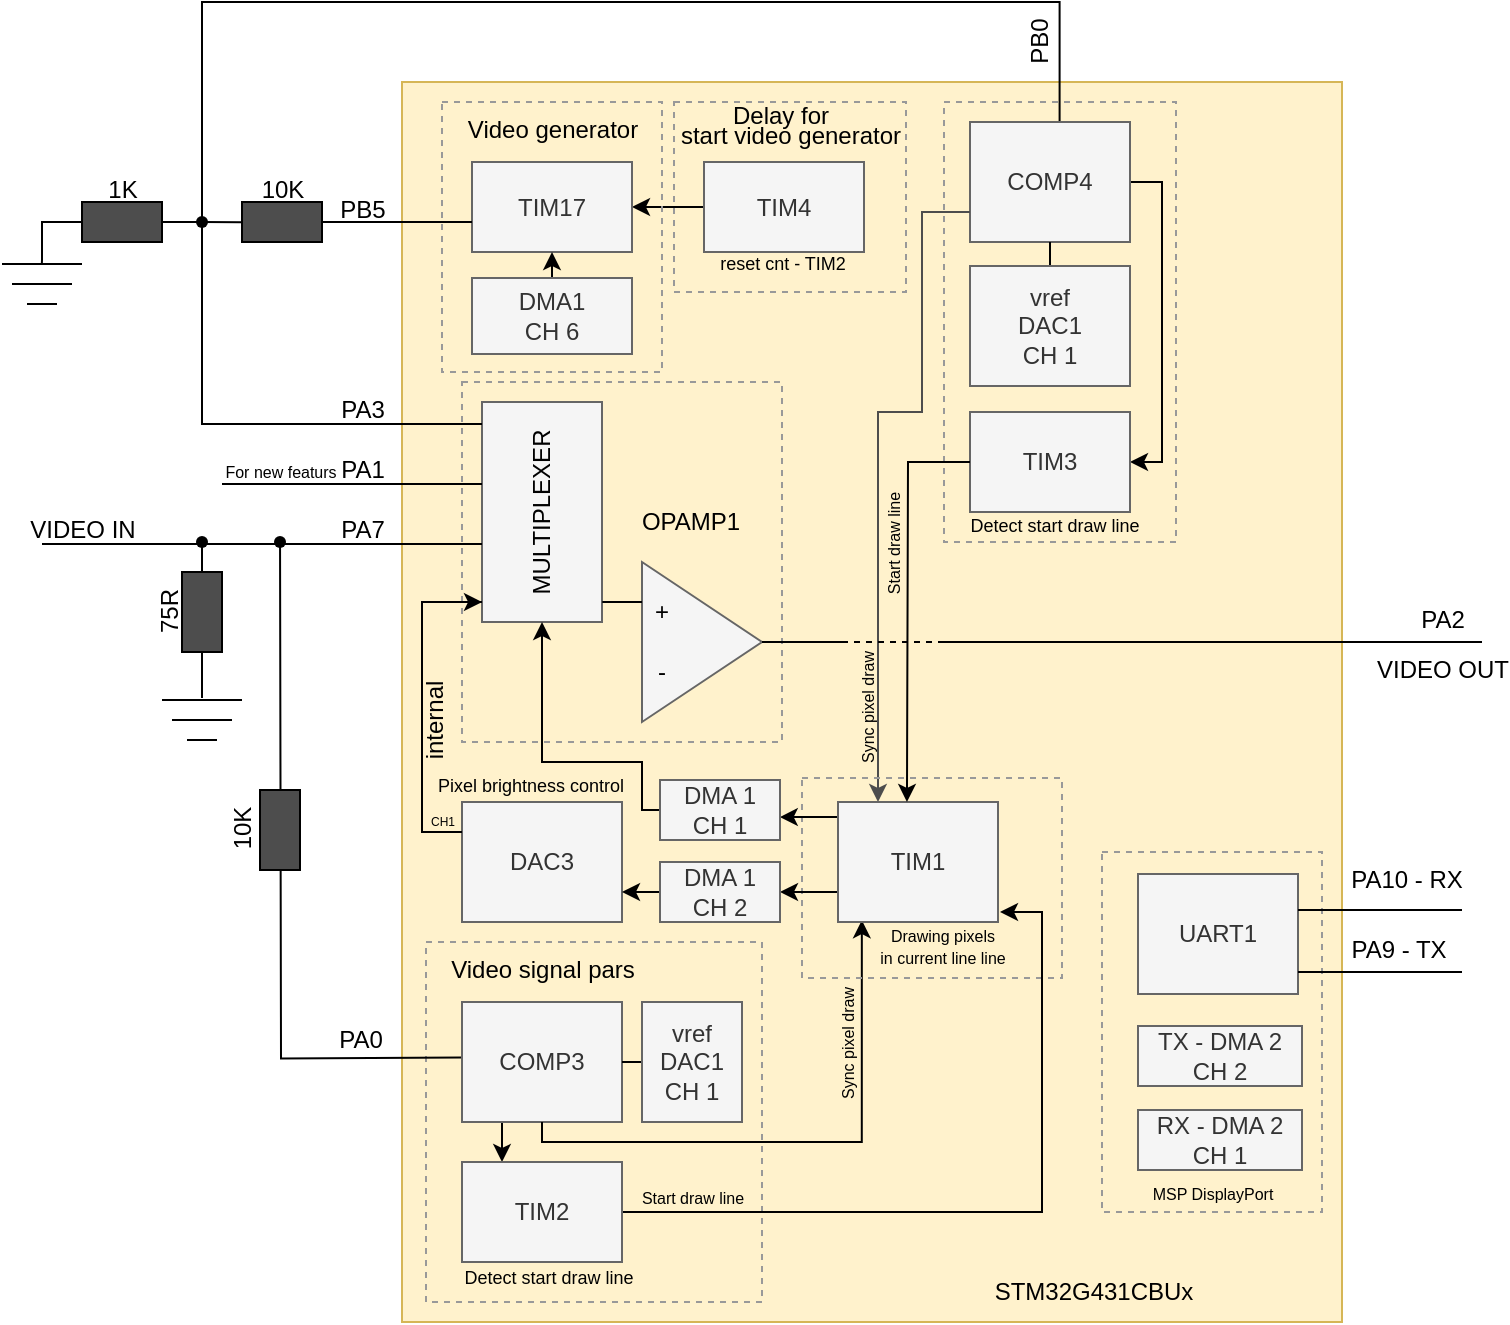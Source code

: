 <mxfile version="27.0.5">
  <diagram name="Сторінка-1" id="_eEN4EX3UfYcgiEHpWO1">
    <mxGraphModel dx="1454" dy="990" grid="1" gridSize="10" guides="1" tooltips="1" connect="1" arrows="1" fold="1" page="1" pageScale="1" pageWidth="827" pageHeight="1169" background="#FFFFFF" math="0" shadow="0">
      <root>
        <mxCell id="0" />
        <mxCell id="1" parent="0" />
        <mxCell id="09FXHkTCo6JHGrru7qtD-1" value="" style="rounded=0;whiteSpace=wrap;html=1;fillColor=#fff2cc;strokeColor=#d6b656;" parent="1" vertex="1">
          <mxGeometry x="250" y="295" width="470" height="620" as="geometry" />
        </mxCell>
        <mxCell id="09FXHkTCo6JHGrru7qtD-2" value="&lt;font style=&quot;color: rgb(0, 0, 0);&quot;&gt;STM32G431CBUx&lt;/font&gt;" style="text;html=1;align=center;verticalAlign=middle;whiteSpace=wrap;rounded=0;" parent="1" vertex="1">
          <mxGeometry x="566" y="885" width="60" height="30" as="geometry" />
        </mxCell>
        <mxCell id="09FXHkTCo6JHGrru7qtD-7" value="" style="rounded=0;whiteSpace=wrap;html=1;fillColor=none;strokeColor=#999999;dashed=1;" parent="1" vertex="1">
          <mxGeometry x="280" y="445" width="160" height="180" as="geometry" />
        </mxCell>
        <mxCell id="09FXHkTCo6JHGrru7qtD-4" value="" style="rounded=0;whiteSpace=wrap;html=1;fillColor=#f5f5f5;fontColor=#333333;strokeColor=#666666;" parent="1" vertex="1">
          <mxGeometry x="290" y="455" width="60" height="110" as="geometry" />
        </mxCell>
        <mxCell id="09FXHkTCo6JHGrru7qtD-5" value="" style="triangle;whiteSpace=wrap;html=1;fillColor=#f5f5f5;fontColor=#333333;strokeColor=#666666;" parent="1" vertex="1">
          <mxGeometry x="370" y="535" width="60" height="80" as="geometry" />
        </mxCell>
        <mxCell id="09FXHkTCo6JHGrru7qtD-8" value="&lt;font style=&quot;color: rgb(0, 0, 0);&quot;&gt;+&lt;/font&gt;" style="text;html=1;align=center;verticalAlign=middle;whiteSpace=wrap;rounded=0;" parent="1" vertex="1">
          <mxGeometry x="350" y="545" width="60" height="30" as="geometry" />
        </mxCell>
        <mxCell id="09FXHkTCo6JHGrru7qtD-6" value="&lt;font style=&quot;color: rgb(0, 0, 0);&quot;&gt;MULTIPLEXER&lt;/font&gt;" style="text;html=1;align=center;verticalAlign=middle;whiteSpace=wrap;rounded=0;rotation=-90;" parent="1" vertex="1">
          <mxGeometry x="290" y="495" width="60" height="30" as="geometry" />
        </mxCell>
        <mxCell id="09FXHkTCo6JHGrru7qtD-9" value="&lt;font style=&quot;color: rgb(0, 0, 0);&quot;&gt;-&lt;/font&gt;" style="text;html=1;align=center;verticalAlign=middle;whiteSpace=wrap;rounded=0;" parent="1" vertex="1">
          <mxGeometry x="350" y="575" width="60" height="30" as="geometry" />
        </mxCell>
        <mxCell id="09FXHkTCo6JHGrru7qtD-10" value="" style="endArrow=none;html=1;rounded=0;strokeColor=#000000;exitX=0.002;exitY=0.333;exitDx=0;exitDy=0;entryX=0;entryY=0.25;entryDx=0;entryDy=0;exitPerimeter=0;" parent="1" source="09FXHkTCo6JHGrru7qtD-8" target="09FXHkTCo6JHGrru7qtD-5" edge="1">
          <mxGeometry width="50" height="50" relative="1" as="geometry">
            <mxPoint x="500" y="545" as="sourcePoint" />
            <mxPoint x="550" y="495" as="targetPoint" />
          </mxGeometry>
        </mxCell>
        <mxCell id="09FXHkTCo6JHGrru7qtD-15" value="" style="line;strokeWidth=1;html=1;fillColor=#000000;strokeColor=#000000;" parent="1" vertex="1">
          <mxGeometry x="520" y="570" width="270" height="10" as="geometry" />
        </mxCell>
        <mxCell id="09FXHkTCo6JHGrru7qtD-16" value="&lt;font style=&quot;color: rgb(0, 0, 0); font-weight: normal; font-size: 12px;&quot;&gt;PA2&lt;/font&gt;" style="text;strokeColor=none;fillColor=none;html=1;fontSize=24;fontStyle=1;verticalAlign=middle;align=center;" parent="1" vertex="1">
          <mxGeometry x="750" y="550" width="40" height="20" as="geometry" />
        </mxCell>
        <mxCell id="09FXHkTCo6JHGrru7qtD-19" value="" style="line;strokeWidth=1;html=1;fillColor=#000000;strokeColor=#000000;" parent="1" vertex="1">
          <mxGeometry x="220" y="465" width="70" height="2" as="geometry" />
        </mxCell>
        <mxCell id="09FXHkTCo6JHGrru7qtD-20" value="" style="line;strokeWidth=1;html=1;fillColor=#000000;strokeColor=#000000;" parent="1" vertex="1">
          <mxGeometry x="70" y="525" width="220" height="2" as="geometry" />
        </mxCell>
        <mxCell id="09FXHkTCo6JHGrru7qtD-21" value="" style="line;strokeWidth=1;html=1;fillColor=#000000;strokeColor=#000000;" parent="1" vertex="1">
          <mxGeometry x="160" y="495" width="130" height="2" as="geometry" />
        </mxCell>
        <mxCell id="09FXHkTCo6JHGrru7qtD-22" value="" style="line;strokeWidth=1;html=1;fillColor=#000000;strokeColor=#000000;" parent="1" vertex="1">
          <mxGeometry x="260" y="554" width="30" height="2" as="geometry" />
        </mxCell>
        <mxCell id="09FXHkTCo6JHGrru7qtD-24" value="&lt;font style=&quot;color: rgb(0, 0, 0); font-weight: normal; font-size: 12px;&quot;&gt;PA3&lt;/font&gt;" style="text;strokeColor=none;fillColor=none;html=1;fontSize=24;fontStyle=1;verticalAlign=middle;align=center;" parent="1" vertex="1">
          <mxGeometry x="210" y="445" width="40" height="20" as="geometry" />
        </mxCell>
        <mxCell id="09FXHkTCo6JHGrru7qtD-25" value="&lt;font style=&quot;color: rgb(0, 0, 0); font-weight: normal; font-size: 12px;&quot;&gt;PA1&lt;/font&gt;" style="text;strokeColor=none;fillColor=none;html=1;fontSize=24;fontStyle=1;verticalAlign=middle;align=center;" parent="1" vertex="1">
          <mxGeometry x="210" y="475" width="40" height="20" as="geometry" />
        </mxCell>
        <mxCell id="09FXHkTCo6JHGrru7qtD-26" value="&lt;font style=&quot;color: rgb(0, 0, 0); font-weight: normal; font-size: 12px;&quot;&gt;PA7&lt;/font&gt;" style="text;strokeColor=none;fillColor=none;html=1;fontSize=24;fontStyle=1;verticalAlign=middle;align=center;" parent="1" vertex="1">
          <mxGeometry x="210" y="505" width="40" height="20" as="geometry" />
        </mxCell>
        <mxCell id="09FXHkTCo6JHGrru7qtD-29" value="DAC3" style="rounded=0;whiteSpace=wrap;html=1;fillColor=#f5f5f5;fontColor=#333333;strokeColor=#666666;" parent="1" vertex="1">
          <mxGeometry x="280" y="655" width="80" height="60" as="geometry" />
        </mxCell>
        <mxCell id="09FXHkTCo6JHGrru7qtD-30" style="edgeStyle=orthogonalEdgeStyle;rounded=0;orthogonalLoop=1;jettySize=auto;html=1;exitX=0;exitY=0.25;exitDx=0;exitDy=0;entryX=1;entryY=0.5;entryDx=0;entryDy=0;entryPerimeter=0;strokeColor=#000000;" parent="1" source="09FXHkTCo6JHGrru7qtD-29" target="09FXHkTCo6JHGrru7qtD-22" edge="1">
          <mxGeometry relative="1" as="geometry">
            <Array as="points">
              <mxPoint x="260" y="670" />
              <mxPoint x="260" y="555" />
            </Array>
          </mxGeometry>
        </mxCell>
        <mxCell id="09FXHkTCo6JHGrru7qtD-31" value="&lt;font color=&quot;#000000&quot;&gt;&lt;span style=&quot;font-size: 12px; font-weight: 400;&quot;&gt;internal&lt;/span&gt;&lt;/font&gt;" style="text;strokeColor=none;fillColor=none;html=1;fontSize=24;fontStyle=1;verticalAlign=middle;align=center;rotation=270;" parent="1" vertex="1">
          <mxGeometry x="245" y="600" width="35" height="30" as="geometry" />
        </mxCell>
        <mxCell id="09FXHkTCo6JHGrru7qtD-33" style="edgeStyle=orthogonalEdgeStyle;rounded=0;orthogonalLoop=1;jettySize=auto;html=1;strokeColor=#000000;entryX=1;entryY=0.5;entryDx=0;entryDy=0;entryPerimeter=0;endArrow=none;startFill=0;" parent="1" source="09FXHkTCo6JHGrru7qtD-70" target="09FXHkTCo6JHGrru7qtD-19" edge="1">
          <mxGeometry relative="1" as="geometry">
            <mxPoint x="200" y="455" as="targetPoint" />
            <Array as="points">
              <mxPoint x="150" y="365" />
              <mxPoint x="150" y="466" />
            </Array>
          </mxGeometry>
        </mxCell>
        <mxCell id="09FXHkTCo6JHGrru7qtD-82" style="edgeStyle=orthogonalEdgeStyle;rounded=0;orthogonalLoop=1;jettySize=auto;html=1;entryX=0;entryY=0.5;entryDx=0;entryDy=0;endArrow=none;startFill=1;startArrow=classic;strokeColor=#000000;" parent="1" source="09FXHkTCo6JHGrru7qtD-32" target="09FXHkTCo6JHGrru7qtD-76" edge="1">
          <mxGeometry relative="1" as="geometry" />
        </mxCell>
        <mxCell id="09FXHkTCo6JHGrru7qtD-47" value="" style="rounded=0;whiteSpace=wrap;html=1;fillColor=none;strokeColor=#999999;dashed=1;" parent="1" vertex="1">
          <mxGeometry x="270" y="305" width="110" height="135" as="geometry" />
        </mxCell>
        <mxCell id="09FXHkTCo6JHGrru7qtD-32" value="TIM17" style="rounded=0;whiteSpace=wrap;html=1;fillColor=#f5f5f5;fontColor=#333333;strokeColor=#666666;" parent="1" vertex="1">
          <mxGeometry x="285" y="335" width="80" height="45" as="geometry" />
        </mxCell>
        <mxCell id="09FXHkTCo6JHGrru7qtD-40" style="edgeStyle=orthogonalEdgeStyle;rounded=0;orthogonalLoop=1;jettySize=auto;html=1;exitX=0.5;exitY=0;exitDx=0;exitDy=0;strokeColor=#000000;endArrow=none;startFill=0;" parent="1" source="09FXHkTCo6JHGrru7qtD-34" edge="1">
          <mxGeometry relative="1" as="geometry">
            <mxPoint x="170" y="365.143" as="targetPoint" />
          </mxGeometry>
        </mxCell>
        <mxCell id="09FXHkTCo6JHGrru7qtD-42" style="edgeStyle=orthogonalEdgeStyle;rounded=0;orthogonalLoop=1;jettySize=auto;html=1;exitX=0.5;exitY=1;exitDx=0;exitDy=0;strokeColor=#000000;endArrow=none;startFill=0;entryX=0.498;entryY=0.429;entryDx=0;entryDy=0;entryPerimeter=0;" parent="1" source="09FXHkTCo6JHGrru7qtD-34" target="09FXHkTCo6JHGrru7qtD-43" edge="1">
          <mxGeometry relative="1" as="geometry">
            <mxPoint x="70" y="384" as="targetPoint" />
            <Array as="points">
              <mxPoint x="70" y="365" />
              <mxPoint x="70" y="384" />
              <mxPoint x="70" y="384" />
            </Array>
          </mxGeometry>
        </mxCell>
        <mxCell id="09FXHkTCo6JHGrru7qtD-34" value="" style="rounded=0;whiteSpace=wrap;html=1;fillColor=#4D4D4D;direction=south;strokeColor=#000000;" parent="1" vertex="1">
          <mxGeometry x="90" y="355" width="40" height="20" as="geometry" />
        </mxCell>
        <mxCell id="09FXHkTCo6JHGrru7qtD-35" value="&lt;font style=&quot;color: rgb(0, 0, 0); font-weight: normal; font-size: 12px;&quot;&gt;1K&lt;/font&gt;" style="text;strokeColor=none;fillColor=none;html=1;fontSize=24;fontStyle=1;verticalAlign=middle;align=center;rotation=0;" parent="1" vertex="1">
          <mxGeometry x="90" y="335" width="40" height="20" as="geometry" />
        </mxCell>
        <mxCell id="09FXHkTCo6JHGrru7qtD-38" value="" style="edgeStyle=orthogonalEdgeStyle;rounded=0;orthogonalLoop=1;jettySize=auto;html=1;strokeColor=#000000;entryX=1;entryY=0.5;entryDx=0;entryDy=0;entryPerimeter=0;endArrow=none;startFill=0;" parent="1" source="09FXHkTCo6JHGrru7qtD-32" target="09FXHkTCo6JHGrru7qtD-36" edge="1">
          <mxGeometry relative="1" as="geometry">
            <mxPoint x="290" y="466" as="targetPoint" />
            <mxPoint x="285" y="365" as="sourcePoint" />
            <Array as="points">
              <mxPoint x="210" y="365" />
            </Array>
          </mxGeometry>
        </mxCell>
        <mxCell id="09FXHkTCo6JHGrru7qtD-36" value="" style="rounded=0;whiteSpace=wrap;html=1;fillColor=#4D4D4D;direction=south;strokeColor=#000000;" parent="1" vertex="1">
          <mxGeometry x="170" y="355" width="40" height="20" as="geometry" />
        </mxCell>
        <mxCell id="09FXHkTCo6JHGrru7qtD-39" value="&lt;font style=&quot;color: rgb(0, 0, 0); font-weight: normal; font-size: 12px;&quot;&gt;10K&lt;/font&gt;" style="text;strokeColor=none;fillColor=none;html=1;fontSize=24;fontStyle=1;verticalAlign=middle;align=center;rotation=0;" parent="1" vertex="1">
          <mxGeometry x="170" y="335" width="40" height="20" as="geometry" />
        </mxCell>
        <mxCell id="09FXHkTCo6JHGrru7qtD-43" value="" style="line;strokeWidth=1;html=1;fillColor=#000000;strokeColor=#000000;" parent="1" vertex="1">
          <mxGeometry x="50" y="385" width="40" height="2" as="geometry" />
        </mxCell>
        <mxCell id="09FXHkTCo6JHGrru7qtD-44" value="" style="line;strokeWidth=1;html=1;fillColor=#000000;strokeColor=#000000;" parent="1" vertex="1">
          <mxGeometry x="55" y="395" width="30" height="2" as="geometry" />
        </mxCell>
        <mxCell id="09FXHkTCo6JHGrru7qtD-45" value="" style="line;strokeWidth=1;html=1;fillColor=#000000;strokeColor=#000000;" parent="1" vertex="1">
          <mxGeometry x="62.5" y="405" width="15" height="2" as="geometry" />
        </mxCell>
        <mxCell id="09FXHkTCo6JHGrru7qtD-46" value="&lt;font style=&quot;color: rgb(0, 0, 0); font-weight: normal; font-size: 12px;&quot;&gt;PB5&lt;/font&gt;" style="text;strokeColor=none;fillColor=none;html=1;fontSize=24;fontStyle=1;verticalAlign=middle;align=center;" parent="1" vertex="1">
          <mxGeometry x="210" y="345" width="40" height="20" as="geometry" />
        </mxCell>
        <mxCell id="09FXHkTCo6JHGrru7qtD-48" value="&lt;font style=&quot;color: rgb(0, 0, 0); font-weight: normal; font-size: 12px;&quot;&gt;Video generator&lt;/font&gt;" style="text;strokeColor=none;fillColor=none;html=1;fontSize=24;fontStyle=1;verticalAlign=middle;align=center;" parent="1" vertex="1">
          <mxGeometry x="305" y="305" width="40" height="20" as="geometry" />
        </mxCell>
        <mxCell id="09FXHkTCo6JHGrru7qtD-50" value="&lt;font style=&quot;color: rgb(0, 0, 0); font-weight: normal; font-size: 6px;&quot;&gt;CH1&lt;/font&gt;" style="text;strokeColor=none;fillColor=none;html=1;fontSize=24;fontStyle=1;verticalAlign=middle;align=center;" parent="1" vertex="1">
          <mxGeometry x="260" y="649" width="20" height="20" as="geometry" />
        </mxCell>
        <mxCell id="09FXHkTCo6JHGrru7qtD-56" value="&lt;div&gt;&lt;font style=&quot;font-size: 9px;&quot; color=&quot;#000000&quot;&gt;&lt;span style=&quot;font-weight: 400;&quot;&gt;Pixel brightness control&lt;/span&gt;&lt;/font&gt;&lt;/div&gt;" style="text;strokeColor=none;fillColor=none;html=1;fontSize=24;fontStyle=1;verticalAlign=middle;align=center;rotation=0;" parent="1" vertex="1">
          <mxGeometry x="259" y="633" width="110" height="18" as="geometry" />
        </mxCell>
        <mxCell id="09FXHkTCo6JHGrru7qtD-58" value="&lt;font style=&quot;color: rgb(0, 0, 0); font-weight: normal; font-size: 12px;&quot;&gt;VIDEO IN&lt;/font&gt;" style="text;strokeColor=none;fillColor=none;html=1;fontSize=24;fontStyle=1;verticalAlign=middle;align=center;" parent="1" vertex="1">
          <mxGeometry x="70" y="505" width="40" height="20" as="geometry" />
        </mxCell>
        <mxCell id="09FXHkTCo6JHGrru7qtD-67" style="edgeStyle=orthogonalEdgeStyle;rounded=0;orthogonalLoop=1;jettySize=auto;html=1;endArrow=none;startFill=0;strokeColor=#000000;exitX=0.5;exitY=0;exitDx=0;exitDy=0;" parent="1" source="09FXHkTCo6JHGrru7qtD-60" edge="1">
          <mxGeometry relative="1" as="geometry">
            <mxPoint x="150" y="603" as="targetPoint" />
            <mxPoint x="150.0" y="588" as="sourcePoint" />
          </mxGeometry>
        </mxCell>
        <mxCell id="09FXHkTCo6JHGrru7qtD-68" style="edgeStyle=orthogonalEdgeStyle;rounded=0;orthogonalLoop=1;jettySize=auto;html=1;strokeColor=#000000;endArrow=none;startFill=0;" parent="1" source="09FXHkTCo6JHGrru7qtD-60" edge="1">
          <mxGeometry relative="1" as="geometry">
            <mxPoint x="150" y="525" as="targetPoint" />
            <Array as="points">
              <mxPoint x="150" y="525" />
              <mxPoint x="150" y="525" />
            </Array>
          </mxGeometry>
        </mxCell>
        <mxCell id="09FXHkTCo6JHGrru7qtD-60" value="" style="rounded=0;whiteSpace=wrap;html=1;fillColor=#4D4D4D;direction=west;strokeColor=#000000;" parent="1" vertex="1">
          <mxGeometry x="140" y="540" width="20" height="40" as="geometry" />
        </mxCell>
        <mxCell id="09FXHkTCo6JHGrru7qtD-61" value="&lt;font style=&quot;color: rgb(0, 0, 0); font-weight: normal; font-size: 12px;&quot;&gt;75R&lt;/font&gt;" style="text;strokeColor=none;fillColor=none;html=1;fontSize=24;fontStyle=1;verticalAlign=middle;align=center;rotation=270;" parent="1" vertex="1">
          <mxGeometry x="110" y="550" width="40" height="20" as="geometry" />
        </mxCell>
        <mxCell id="09FXHkTCo6JHGrru7qtD-62" value="" style="line;strokeWidth=1;html=1;fillColor=#000000;strokeColor=#000000;" parent="1" vertex="1">
          <mxGeometry x="130" y="603" width="40" height="2" as="geometry" />
        </mxCell>
        <mxCell id="09FXHkTCo6JHGrru7qtD-63" value="" style="line;strokeWidth=1;html=1;fillColor=#000000;strokeColor=#000000;" parent="1" vertex="1">
          <mxGeometry x="135" y="613" width="30" height="2" as="geometry" />
        </mxCell>
        <mxCell id="09FXHkTCo6JHGrru7qtD-64" value="" style="line;strokeWidth=1;html=1;fillColor=#000000;strokeColor=#000000;" parent="1" vertex="1">
          <mxGeometry x="142.5" y="623" width="15" height="2" as="geometry" />
        </mxCell>
        <mxCell id="09FXHkTCo6JHGrru7qtD-69" value="" style="shape=waypoint;sketch=0;size=6;pointerEvents=1;points=[];fillColor=none;resizable=0;rotatable=0;perimeter=centerPerimeter;snapToPoint=1;fontColor=#000000;strokeColor=#000000;" parent="1" vertex="1">
          <mxGeometry x="140" y="515" width="20" height="20" as="geometry" />
        </mxCell>
        <mxCell id="09FXHkTCo6JHGrru7qtD-70" value="" style="shape=waypoint;sketch=0;size=6;pointerEvents=1;points=[];fillColor=none;resizable=0;rotatable=0;perimeter=centerPerimeter;snapToPoint=1;fontColor=#000000;strokeColor=#000000;" parent="1" vertex="1">
          <mxGeometry x="140" y="355" width="20" height="20" as="geometry" />
        </mxCell>
        <mxCell id="09FXHkTCo6JHGrru7qtD-72" value="&lt;font style=&quot;color: rgb(0, 0, 0); font-weight: normal; font-size: 12px;&quot;&gt;VIDEO OUT&lt;/font&gt;" style="text;strokeColor=none;fillColor=none;html=1;fontSize=24;fontStyle=1;verticalAlign=middle;align=center;" parent="1" vertex="1">
          <mxGeometry x="750" y="575" width="40" height="20" as="geometry" />
        </mxCell>
        <mxCell id="09FXHkTCo6JHGrru7qtD-75" value="" style="rounded=0;whiteSpace=wrap;html=1;fillColor=none;strokeColor=#999999;dashed=1;" parent="1" vertex="1">
          <mxGeometry x="386" y="305" width="116" height="95" as="geometry" />
        </mxCell>
        <mxCell id="09FXHkTCo6JHGrru7qtD-76" value="TIM4" style="rounded=0;whiteSpace=wrap;html=1;fillColor=#f5f5f5;fontColor=#333333;strokeColor=#666666;" parent="1" vertex="1">
          <mxGeometry x="401" y="335" width="80" height="45" as="geometry" />
        </mxCell>
        <mxCell id="09FXHkTCo6JHGrru7qtD-78" value="&lt;font color=&quot;#000000&quot;&gt;&lt;span style=&quot;font-size: 12px; font-weight: 400;&quot;&gt;Delay for&lt;/span&gt;&lt;/font&gt;" style="text;strokeColor=none;fillColor=none;html=1;fontSize=24;fontStyle=1;verticalAlign=middle;align=center;rotation=0;" parent="1" vertex="1">
          <mxGeometry x="384" y="295" width="110" height="25" as="geometry" />
        </mxCell>
        <mxCell id="09FXHkTCo6JHGrru7qtD-79" value="&lt;font color=&quot;#000000&quot;&gt;&lt;span style=&quot;font-size: 12px; font-weight: 400;&quot;&gt;start video generator&lt;/span&gt;&lt;/font&gt;" style="text;strokeColor=none;fillColor=none;html=1;fontSize=24;fontStyle=1;verticalAlign=middle;align=center;rotation=0;" parent="1" vertex="1">
          <mxGeometry x="389" y="305" width="110" height="25" as="geometry" />
        </mxCell>
        <mxCell id="09FXHkTCo6JHGrru7qtD-101" style="edgeStyle=orthogonalEdgeStyle;rounded=0;orthogonalLoop=1;jettySize=auto;html=1;exitX=0.56;exitY=-0.007;exitDx=0;exitDy=0;strokeColor=#000000;endArrow=none;startFill=0;entryX=0.407;entryY=0.182;entryDx=0;entryDy=0;entryPerimeter=0;exitPerimeter=0;" parent="1" source="09FXHkTCo6JHGrru7qtD-84" target="09FXHkTCo6JHGrru7qtD-70" edge="1">
          <mxGeometry relative="1" as="geometry">
            <mxPoint x="160" y="265" as="targetPoint" />
            <Array as="points">
              <mxPoint x="579" y="255" />
              <mxPoint x="150" y="255" />
            </Array>
          </mxGeometry>
        </mxCell>
        <mxCell id="09FXHkTCo6JHGrru7qtD-83" value="" style="rounded=0;whiteSpace=wrap;html=1;fillColor=none;strokeColor=#999999;dashed=1;" parent="1" vertex="1">
          <mxGeometry x="521" y="305" width="116" height="220" as="geometry" />
        </mxCell>
        <mxCell id="09FXHkTCo6JHGrru7qtD-138" style="edgeStyle=orthogonalEdgeStyle;rounded=0;orthogonalLoop=1;jettySize=auto;html=1;exitX=1;exitY=0.5;exitDx=0;exitDy=0;entryX=1;entryY=0.5;entryDx=0;entryDy=0;strokeColor=#000000;" parent="1" source="09FXHkTCo6JHGrru7qtD-84" target="09FXHkTCo6JHGrru7qtD-137" edge="1">
          <mxGeometry relative="1" as="geometry">
            <Array as="points">
              <mxPoint x="630" y="345" />
              <mxPoint x="630" y="485" />
            </Array>
          </mxGeometry>
        </mxCell>
        <mxCell id="09FXHkTCo6JHGrru7qtD-84" value="COMP4" style="rounded=0;whiteSpace=wrap;html=1;fillColor=#f5f5f5;fontColor=#333333;strokeColor=#666666;" parent="1" vertex="1">
          <mxGeometry x="534" y="315" width="80" height="60" as="geometry" />
        </mxCell>
        <mxCell id="09FXHkTCo6JHGrru7qtD-87" value="" style="rounded=0;whiteSpace=wrap;html=1;fillColor=none;strokeColor=#999999;dashed=1;" parent="1" vertex="1">
          <mxGeometry x="262" y="725" width="168" height="180" as="geometry" />
        </mxCell>
        <mxCell id="09FXHkTCo6JHGrru7qtD-90" style="edgeStyle=orthogonalEdgeStyle;rounded=0;orthogonalLoop=1;jettySize=auto;html=1;exitX=0;exitY=0.5;exitDx=0;exitDy=0;strokeColor=#000000;endArrow=none;startFill=0;entryX=0.541;entryY=1.111;entryDx=0;entryDy=0;entryPerimeter=0;" parent="1" edge="1">
          <mxGeometry relative="1" as="geometry">
            <mxPoint x="189.02" y="525.002" as="targetPoint" />
            <mxPoint x="280" y="782.78" as="sourcePoint" />
          </mxGeometry>
        </mxCell>
        <mxCell id="09FXHkTCo6JHGrru7qtD-135" style="edgeStyle=orthogonalEdgeStyle;rounded=0;orthogonalLoop=1;jettySize=auto;html=1;exitX=0.25;exitY=1;exitDx=0;exitDy=0;entryX=0.25;entryY=0;entryDx=0;entryDy=0;strokeColor=#000000;" parent="1" source="09FXHkTCo6JHGrru7qtD-88" target="09FXHkTCo6JHGrru7qtD-133" edge="1">
          <mxGeometry relative="1" as="geometry" />
        </mxCell>
        <mxCell id="09FXHkTCo6JHGrru7qtD-88" value="COMP3" style="rounded=0;whiteSpace=wrap;html=1;fillColor=#f5f5f5;fontColor=#333333;strokeColor=#666666;" parent="1" vertex="1">
          <mxGeometry x="280" y="755" width="80" height="60" as="geometry" />
        </mxCell>
        <mxCell id="09FXHkTCo6JHGrru7qtD-89" value="&lt;font color=&quot;#000000&quot;&gt;&lt;span style=&quot;font-size: 12px; font-weight: 400;&quot;&gt;Video signal pars&lt;/span&gt;&lt;/font&gt;" style="text;strokeColor=none;fillColor=none;html=1;fontSize=24;fontStyle=1;verticalAlign=middle;align=center;rotation=0;" parent="1" vertex="1">
          <mxGeometry x="265" y="722" width="110" height="25" as="geometry" />
        </mxCell>
        <mxCell id="09FXHkTCo6JHGrru7qtD-91" value="" style="shape=waypoint;sketch=0;size=6;pointerEvents=1;points=[];fillColor=none;resizable=0;rotatable=0;perimeter=centerPerimeter;snapToPoint=1;fontColor=#000000;strokeColor=#000000;" parent="1" vertex="1">
          <mxGeometry x="179" y="515" width="20" height="20" as="geometry" />
        </mxCell>
        <mxCell id="09FXHkTCo6JHGrru7qtD-94" value="" style="rounded=0;whiteSpace=wrap;html=1;fillColor=#4D4D4D;direction=west;strokeColor=#000000;" parent="1" vertex="1">
          <mxGeometry x="179" y="649" width="20" height="40" as="geometry" />
        </mxCell>
        <mxCell id="09FXHkTCo6JHGrru7qtD-97" value="&lt;font style=&quot;color: rgb(0, 0, 0); font-weight: normal; font-size: 12px;&quot;&gt;10K&lt;/font&gt;" style="text;strokeColor=none;fillColor=none;html=1;fontSize=24;fontStyle=1;verticalAlign=middle;align=center;rotation=270;" parent="1" vertex="1">
          <mxGeometry x="146.5" y="659" width="40" height="20" as="geometry" />
        </mxCell>
        <mxCell id="09FXHkTCo6JHGrru7qtD-98" value="&lt;font style=&quot;font-size: 8px;&quot; color=&quot;#000000&quot;&gt;&lt;span style=&quot;font-weight: 400;&quot;&gt;For new featurs&lt;/span&gt;&lt;/font&gt;" style="text;strokeColor=none;fillColor=none;html=1;fontSize=24;fontStyle=1;verticalAlign=middle;align=center;" parent="1" vertex="1">
          <mxGeometry x="169" y="475" width="40" height="20" as="geometry" />
        </mxCell>
        <mxCell id="09FXHkTCo6JHGrru7qtD-100" value="&lt;font style=&quot;color: rgb(0, 0, 0); font-weight: normal; font-size: 12px;&quot;&gt;PA0&lt;/font&gt;" style="text;strokeColor=none;fillColor=none;html=1;fontSize=24;fontStyle=1;verticalAlign=middle;align=center;" parent="1" vertex="1">
          <mxGeometry x="209" y="760" width="40" height="20" as="geometry" />
        </mxCell>
        <mxCell id="09FXHkTCo6JHGrru7qtD-102" value="&lt;font style=&quot;color: rgb(0, 0, 0); font-weight: normal; font-size: 12px;&quot;&gt;PB0&lt;/font&gt;" style="text;strokeColor=none;fillColor=none;html=1;fontSize=24;fontStyle=1;verticalAlign=middle;align=center;rotation=270;" parent="1" vertex="1">
          <mxGeometry x="545" y="265" width="40" height="20" as="geometry" />
        </mxCell>
        <mxCell id="09FXHkTCo6JHGrru7qtD-104" style="edgeStyle=orthogonalEdgeStyle;rounded=0;orthogonalLoop=1;jettySize=auto;html=1;exitX=0;exitY=0.5;exitDx=0;exitDy=0;entryX=1;entryY=0.5;entryDx=0;entryDy=0;endArrow=none;startFill=0;strokeColor=#000000;" parent="1" source="09FXHkTCo6JHGrru7qtD-103" target="09FXHkTCo6JHGrru7qtD-88" edge="1">
          <mxGeometry relative="1" as="geometry" />
        </mxCell>
        <mxCell id="09FXHkTCo6JHGrru7qtD-126" style="edgeStyle=orthogonalEdgeStyle;rounded=0;orthogonalLoop=1;jettySize=auto;html=1;entryX=0.149;entryY=0.985;entryDx=0;entryDy=0;strokeColor=#000000;exitX=0.5;exitY=1;exitDx=0;exitDy=0;entryPerimeter=0;" parent="1" source="09FXHkTCo6JHGrru7qtD-88" target="09FXHkTCo6JHGrru7qtD-109" edge="1">
          <mxGeometry relative="1" as="geometry">
            <Array as="points">
              <mxPoint x="320" y="825" />
              <mxPoint x="480" y="825" />
            </Array>
          </mxGeometry>
        </mxCell>
        <mxCell id="09FXHkTCo6JHGrru7qtD-103" value="vref&lt;br&gt;DAC1&lt;br&gt;CH 1" style="rounded=0;whiteSpace=wrap;html=1;fillColor=#f5f5f5;fontColor=#333333;strokeColor=#666666;" parent="1" vertex="1">
          <mxGeometry x="370" y="755" width="50" height="60" as="geometry" />
        </mxCell>
        <mxCell id="09FXHkTCo6JHGrru7qtD-107" style="edgeStyle=orthogonalEdgeStyle;rounded=0;orthogonalLoop=1;jettySize=auto;html=1;exitX=0.5;exitY=0;exitDx=0;exitDy=0;entryX=0.5;entryY=1;entryDx=0;entryDy=0;endArrow=none;startFill=0;strokeColor=#000000;" parent="1" source="09FXHkTCo6JHGrru7qtD-106" target="09FXHkTCo6JHGrru7qtD-84" edge="1">
          <mxGeometry relative="1" as="geometry" />
        </mxCell>
        <mxCell id="09FXHkTCo6JHGrru7qtD-128" style="edgeStyle=orthogonalEdgeStyle;rounded=0;orthogonalLoop=1;jettySize=auto;html=1;exitX=0;exitY=0.75;exitDx=0;exitDy=0;entryX=0.25;entryY=0;entryDx=0;entryDy=0;strokeColor=#4D4D4D;" parent="1" source="09FXHkTCo6JHGrru7qtD-84" target="09FXHkTCo6JHGrru7qtD-109" edge="1">
          <mxGeometry relative="1" as="geometry">
            <Array as="points">
              <mxPoint x="510" y="360" />
              <mxPoint x="510" y="460" />
              <mxPoint x="488" y="460" />
            </Array>
          </mxGeometry>
        </mxCell>
        <mxCell id="09FXHkTCo6JHGrru7qtD-106" value="vref&lt;br&gt;DAC1&lt;br&gt;CH 1" style="rounded=0;whiteSpace=wrap;html=1;fillColor=#f5f5f5;fontColor=#333333;strokeColor=#666666;" parent="1" vertex="1">
          <mxGeometry x="534" y="387" width="80" height="60" as="geometry" />
        </mxCell>
        <mxCell id="09FXHkTCo6JHGrru7qtD-108" value="" style="rounded=0;whiteSpace=wrap;html=1;fillColor=none;strokeColor=#999999;dashed=1;" parent="1" vertex="1">
          <mxGeometry x="450" y="643" width="130" height="100" as="geometry" />
        </mxCell>
        <mxCell id="09FXHkTCo6JHGrru7qtD-120" style="edgeStyle=orthogonalEdgeStyle;rounded=0;orthogonalLoop=1;jettySize=auto;html=1;exitX=0;exitY=0.5;exitDx=0;exitDy=0;entryX=1;entryY=0.5;entryDx=0;entryDy=0;strokeColor=#000000;" parent="1" source="09FXHkTCo6JHGrru7qtD-109" target="09FXHkTCo6JHGrru7qtD-114" edge="1">
          <mxGeometry relative="1" as="geometry">
            <Array as="points">
              <mxPoint x="468" y="700" />
            </Array>
          </mxGeometry>
        </mxCell>
        <mxCell id="09FXHkTCo6JHGrru7qtD-122" style="edgeStyle=orthogonalEdgeStyle;rounded=0;orthogonalLoop=1;jettySize=auto;html=1;exitX=0;exitY=0.25;exitDx=0;exitDy=0;entryX=0.998;entryY=0.617;entryDx=0;entryDy=0;strokeColor=#000000;entryPerimeter=0;" parent="1" target="09FXHkTCo6JHGrru7qtD-121" edge="1">
          <mxGeometry relative="1" as="geometry">
            <mxPoint x="468" y="662.5" as="sourcePoint" />
            <mxPoint x="439" y="659" as="targetPoint" />
          </mxGeometry>
        </mxCell>
        <mxCell id="09FXHkTCo6JHGrru7qtD-109" value="TIM1" style="rounded=0;whiteSpace=wrap;html=1;fillColor=#f5f5f5;fontColor=#333333;strokeColor=#666666;" parent="1" vertex="1">
          <mxGeometry x="468" y="655" width="80" height="60" as="geometry" />
        </mxCell>
        <mxCell id="09FXHkTCo6JHGrru7qtD-113" value="&lt;div&gt;&lt;font style=&quot;font-size: 8px;&quot; color=&quot;#000000&quot;&gt;&lt;span style=&quot;font-weight: 400;&quot;&gt;Drawing pixels&lt;/span&gt;&lt;/font&gt;&lt;/div&gt;" style="text;strokeColor=none;fillColor=none;html=1;fontSize=24;fontStyle=1;verticalAlign=middle;align=center;" parent="1" vertex="1">
          <mxGeometry x="462" y="707" width="116" height="20" as="geometry" />
        </mxCell>
        <mxCell id="09FXHkTCo6JHGrru7qtD-119" style="edgeStyle=orthogonalEdgeStyle;rounded=0;orthogonalLoop=1;jettySize=auto;html=1;exitX=0;exitY=0.5;exitDx=0;exitDy=0;strokeColor=#000000;" parent="1" source="09FXHkTCo6JHGrru7qtD-114" edge="1">
          <mxGeometry relative="1" as="geometry">
            <mxPoint x="360" y="700" as="targetPoint" />
          </mxGeometry>
        </mxCell>
        <mxCell id="09FXHkTCo6JHGrru7qtD-114" value="DMA 1&lt;br&gt;CH 2" style="rounded=0;whiteSpace=wrap;html=1;fillColor=#f5f5f5;fontColor=#333333;strokeColor=#666666;" parent="1" vertex="1">
          <mxGeometry x="379" y="685" width="60" height="30" as="geometry" />
        </mxCell>
        <mxCell id="09FXHkTCo6JHGrru7qtD-125" style="edgeStyle=orthogonalEdgeStyle;rounded=0;orthogonalLoop=1;jettySize=auto;html=1;entryX=0.5;entryY=1;entryDx=0;entryDy=0;strokeColor=#000000;" parent="1" source="09FXHkTCo6JHGrru7qtD-121" target="09FXHkTCo6JHGrru7qtD-4" edge="1">
          <mxGeometry relative="1" as="geometry">
            <Array as="points">
              <mxPoint x="370" y="659" />
              <mxPoint x="370" y="635" />
              <mxPoint x="320" y="635" />
            </Array>
          </mxGeometry>
        </mxCell>
        <mxCell id="09FXHkTCo6JHGrru7qtD-121" value="DMA 1&lt;br&gt;CH 1" style="rounded=0;whiteSpace=wrap;html=1;fillColor=#f5f5f5;fontColor=#333333;strokeColor=#666666;" parent="1" vertex="1">
          <mxGeometry x="379" y="644" width="60" height="30" as="geometry" />
        </mxCell>
        <mxCell id="09FXHkTCo6JHGrru7qtD-127" value="&lt;font style=&quot;font-size: 8px;&quot; color=&quot;#000000&quot;&gt;&lt;span style=&quot;font-weight: 400;&quot;&gt;Sync pixel draw&lt;/span&gt;&lt;/font&gt;" style="text;strokeColor=none;fillColor=none;html=1;fontSize=24;fontStyle=1;verticalAlign=middle;align=center;rotation=270;" parent="1" vertex="1">
          <mxGeometry x="435" y="762" width="66" height="28" as="geometry" />
        </mxCell>
        <mxCell id="09FXHkTCo6JHGrru7qtD-130" value="&lt;font style=&quot;font-size: 8px;&quot; color=&quot;#000000&quot;&gt;&lt;span style=&quot;font-weight: 400;&quot;&gt;Sync pixel draw&lt;/span&gt;&lt;/font&gt;" style="text;strokeColor=none;fillColor=none;html=1;fontSize=24;fontStyle=1;verticalAlign=middle;align=center;rotation=270;" parent="1" vertex="1">
          <mxGeometry x="468" y="598" width="20" height="20" as="geometry" />
        </mxCell>
        <mxCell id="09FXHkTCo6JHGrru7qtD-146" style="edgeStyle=orthogonalEdgeStyle;rounded=0;orthogonalLoop=1;jettySize=auto;html=1;exitX=1;exitY=0.5;exitDx=0;exitDy=0;strokeColor=#000000;" parent="1" source="09FXHkTCo6JHGrru7qtD-133" edge="1">
          <mxGeometry relative="1" as="geometry">
            <mxPoint x="549" y="710" as="targetPoint" />
            <Array as="points">
              <mxPoint x="570" y="860" />
              <mxPoint x="570" y="710" />
              <mxPoint x="549" y="710" />
            </Array>
          </mxGeometry>
        </mxCell>
        <mxCell id="09FXHkTCo6JHGrru7qtD-133" value="TIM2" style="rounded=0;whiteSpace=wrap;html=1;fillColor=#f5f5f5;fontColor=#333333;strokeColor=#666666;" parent="1" vertex="1">
          <mxGeometry x="280" y="835" width="80" height="50" as="geometry" />
        </mxCell>
        <mxCell id="09FXHkTCo6JHGrru7qtD-137" value="TIM3" style="rounded=0;whiteSpace=wrap;html=1;fillColor=#f5f5f5;fontColor=#333333;strokeColor=#666666;" parent="1" vertex="1">
          <mxGeometry x="534" y="460" width="80" height="50" as="geometry" />
        </mxCell>
        <mxCell id="09FXHkTCo6JHGrru7qtD-139" value="&lt;div&gt;&lt;font style=&quot;font-size: 9px;&quot; color=&quot;#000000&quot;&gt;&lt;span style=&quot;font-weight: 400;&quot;&gt;Detect start draw line&lt;/span&gt;&lt;/font&gt;&lt;/div&gt;" style="text;strokeColor=none;fillColor=none;html=1;fontSize=24;fontStyle=1;verticalAlign=middle;align=center;rotation=0;" parent="1" vertex="1">
          <mxGeometry x="268" y="879" width="110" height="18" as="geometry" />
        </mxCell>
        <mxCell id="09FXHkTCo6JHGrru7qtD-140" value="&lt;div&gt;&lt;font style=&quot;font-size: 9px;&quot; color=&quot;#000000&quot;&gt;&lt;span style=&quot;font-weight: 400;&quot;&gt;Detect start draw line&lt;/span&gt;&lt;/font&gt;&lt;/div&gt;" style="text;strokeColor=none;fillColor=none;html=1;fontSize=24;fontStyle=1;verticalAlign=middle;align=center;rotation=0;" parent="1" vertex="1">
          <mxGeometry x="521" y="503" width="110" height="18" as="geometry" />
        </mxCell>
        <mxCell id="09FXHkTCo6JHGrru7qtD-142" value="&lt;div&gt;&lt;font style=&quot;font-size: 8px;&quot; color=&quot;#000000&quot;&gt;&lt;span style=&quot;font-weight: 400;&quot;&gt;in current line line&lt;/span&gt;&lt;/font&gt;&lt;/div&gt;" style="text;strokeColor=none;fillColor=none;html=1;fontSize=24;fontStyle=1;verticalAlign=middle;align=center;" parent="1" vertex="1">
          <mxGeometry x="481" y="718" width="78" height="20" as="geometry" />
        </mxCell>
        <mxCell id="09FXHkTCo6JHGrru7qtD-143" value="&lt;div&gt;&lt;font style=&quot;font-size: 9px;&quot; color=&quot;#000000&quot;&gt;&lt;span style=&quot;font-weight: 400;&quot;&gt;reset cnt - TIM2&lt;/span&gt;&lt;/font&gt;&lt;/div&gt;" style="text;strokeColor=none;fillColor=none;html=1;fontSize=24;fontStyle=1;verticalAlign=middle;align=center;rotation=0;" parent="1" vertex="1">
          <mxGeometry x="385" y="372" width="110" height="18" as="geometry" />
        </mxCell>
        <mxCell id="09FXHkTCo6JHGrru7qtD-147" style="edgeStyle=orthogonalEdgeStyle;rounded=0;orthogonalLoop=1;jettySize=auto;html=1;exitX=0;exitY=0.5;exitDx=0;exitDy=0;entryX=0.581;entryY=0.04;entryDx=0;entryDy=0;entryPerimeter=0;strokeColor=#000000;" parent="1" source="09FXHkTCo6JHGrru7qtD-137" edge="1">
          <mxGeometry relative="1" as="geometry">
            <mxPoint x="522" y="482.6" as="sourcePoint" />
            <mxPoint x="502.48" y="655" as="targetPoint" />
          </mxGeometry>
        </mxCell>
        <mxCell id="09FXHkTCo6JHGrru7qtD-148" value="&lt;font style=&quot;font-size: 8px;&quot; color=&quot;#000000&quot;&gt;&lt;span style=&quot;font-weight: 400;&quot;&gt;Start draw line&lt;/span&gt;&lt;/font&gt;" style="text;strokeColor=none;fillColor=none;html=1;fontSize=24;fontStyle=1;verticalAlign=middle;align=center;rotation=0;" parent="1" vertex="1">
          <mxGeometry x="362" y="834" width="66" height="28" as="geometry" />
        </mxCell>
        <mxCell id="09FXHkTCo6JHGrru7qtD-149" value="&lt;font style=&quot;font-size: 8px;&quot; color=&quot;#000000&quot;&gt;&lt;span style=&quot;font-weight: 400;&quot;&gt;Start draw line&lt;/span&gt;&lt;/font&gt;" style="text;strokeColor=none;fillColor=none;html=1;fontSize=24;fontStyle=1;verticalAlign=middle;align=center;rotation=270;" parent="1" vertex="1">
          <mxGeometry x="458" y="512" width="66" height="28" as="geometry" />
        </mxCell>
        <mxCell id="09FXHkTCo6JHGrru7qtD-150" value="" style="line;strokeWidth=1;html=1;fillColor=#000000;strokeColor=#000000;" parent="1" vertex="1">
          <mxGeometry x="430" y="570" width="40" height="10" as="geometry" />
        </mxCell>
        <mxCell id="09FXHkTCo6JHGrru7qtD-151" value="" style="line;strokeWidth=1;html=1;fillColor=#000000;strokeColor=#000000;dashed=1;" parent="1" vertex="1">
          <mxGeometry x="470" y="570" width="50" height="10" as="geometry" />
        </mxCell>
        <mxCell id="09FXHkTCo6JHGrru7qtD-152" value="&lt;font style=&quot;color: rgb(0, 0, 0); font-weight: normal; font-size: 12px;&quot;&gt;OPAMP1&lt;/font&gt;" style="text;strokeColor=none;fillColor=none;html=1;fontSize=24;fontStyle=1;verticalAlign=middle;align=center;" parent="1" vertex="1">
          <mxGeometry x="374" y="501" width="40" height="20" as="geometry" />
        </mxCell>
        <mxCell id="09FXHkTCo6JHGrru7qtD-154" style="edgeStyle=orthogonalEdgeStyle;rounded=0;orthogonalLoop=1;jettySize=auto;html=1;exitX=0.5;exitY=0;exitDx=0;exitDy=0;entryX=0.5;entryY=1;entryDx=0;entryDy=0;strokeColor=#000000;" parent="1" source="09FXHkTCo6JHGrru7qtD-153" target="09FXHkTCo6JHGrru7qtD-32" edge="1">
          <mxGeometry relative="1" as="geometry" />
        </mxCell>
        <mxCell id="09FXHkTCo6JHGrru7qtD-153" value="DMA1&lt;br&gt;CH 6" style="rounded=0;whiteSpace=wrap;html=1;fillColor=#f5f5f5;fontColor=#333333;strokeColor=#666666;" parent="1" vertex="1">
          <mxGeometry x="285" y="393" width="80" height="38" as="geometry" />
        </mxCell>
        <mxCell id="HgeQ4RWIn8mIxz00ZWf9-2" value="" style="rounded=0;whiteSpace=wrap;html=1;fillColor=none;strokeColor=#999999;dashed=1;" vertex="1" parent="1">
          <mxGeometry x="600" y="680" width="110" height="180" as="geometry" />
        </mxCell>
        <mxCell id="HgeQ4RWIn8mIxz00ZWf9-1" value="UART1" style="rounded=0;whiteSpace=wrap;html=1;fillColor=#f5f5f5;fontColor=#333333;strokeColor=#666666;" vertex="1" parent="1">
          <mxGeometry x="618" y="691" width="80" height="60" as="geometry" />
        </mxCell>
        <mxCell id="HgeQ4RWIn8mIxz00ZWf9-3" value="TX - DMA 2&lt;br&gt;CH 2" style="rounded=0;whiteSpace=wrap;html=1;fillColor=#f5f5f5;fontColor=#333333;strokeColor=#666666;" vertex="1" parent="1">
          <mxGeometry x="618" y="767" width="82" height="30" as="geometry" />
        </mxCell>
        <mxCell id="HgeQ4RWIn8mIxz00ZWf9-4" value="RX - DMA 2&lt;br&gt;CH 1" style="rounded=0;whiteSpace=wrap;html=1;fillColor=#f5f5f5;fontColor=#333333;strokeColor=#666666;" vertex="1" parent="1">
          <mxGeometry x="618" y="809" width="82" height="30" as="geometry" />
        </mxCell>
        <mxCell id="HgeQ4RWIn8mIxz00ZWf9-5" value="" style="line;strokeWidth=1;html=1;fillColor=#000000;strokeColor=#000000;" vertex="1" parent="1">
          <mxGeometry x="698" y="708" width="82" height="2" as="geometry" />
        </mxCell>
        <mxCell id="HgeQ4RWIn8mIxz00ZWf9-6" value="" style="line;strokeWidth=1;html=1;fillColor=#000000;strokeColor=#000000;" vertex="1" parent="1">
          <mxGeometry x="698" y="739" width="82" height="2" as="geometry" />
        </mxCell>
        <mxCell id="HgeQ4RWIn8mIxz00ZWf9-7" value="&lt;font style=&quot;color: rgb(0, 0, 0); font-weight: normal; font-size: 12px;&quot;&gt;PA10 - RX&lt;/font&gt;" style="text;strokeColor=none;fillColor=none;html=1;fontSize=24;fontStyle=1;verticalAlign=middle;align=center;" vertex="1" parent="1">
          <mxGeometry x="732" y="680" width="40" height="20" as="geometry" />
        </mxCell>
        <mxCell id="HgeQ4RWIn8mIxz00ZWf9-8" value="&lt;font style=&quot;color: rgb(0, 0, 0); font-weight: normal; font-size: 12px;&quot;&gt;PA9 - TX&lt;/font&gt;" style="text;strokeColor=none;fillColor=none;html=1;fontSize=24;fontStyle=1;verticalAlign=middle;align=center;" vertex="1" parent="1">
          <mxGeometry x="728" y="715" width="40" height="20" as="geometry" />
        </mxCell>
        <mxCell id="HgeQ4RWIn8mIxz00ZWf9-9" value="&lt;font style=&quot;font-size: 8px;&quot; color=&quot;#000000&quot;&gt;&lt;span style=&quot;font-weight: 400;&quot;&gt;MSP DisplayPort&lt;/span&gt;&lt;/font&gt;" style="text;strokeColor=none;fillColor=none;html=1;fontSize=24;fontStyle=1;verticalAlign=middle;align=center;rotation=0;" vertex="1" parent="1">
          <mxGeometry x="622" y="832" width="66" height="28" as="geometry" />
        </mxCell>
      </root>
    </mxGraphModel>
  </diagram>
</mxfile>
